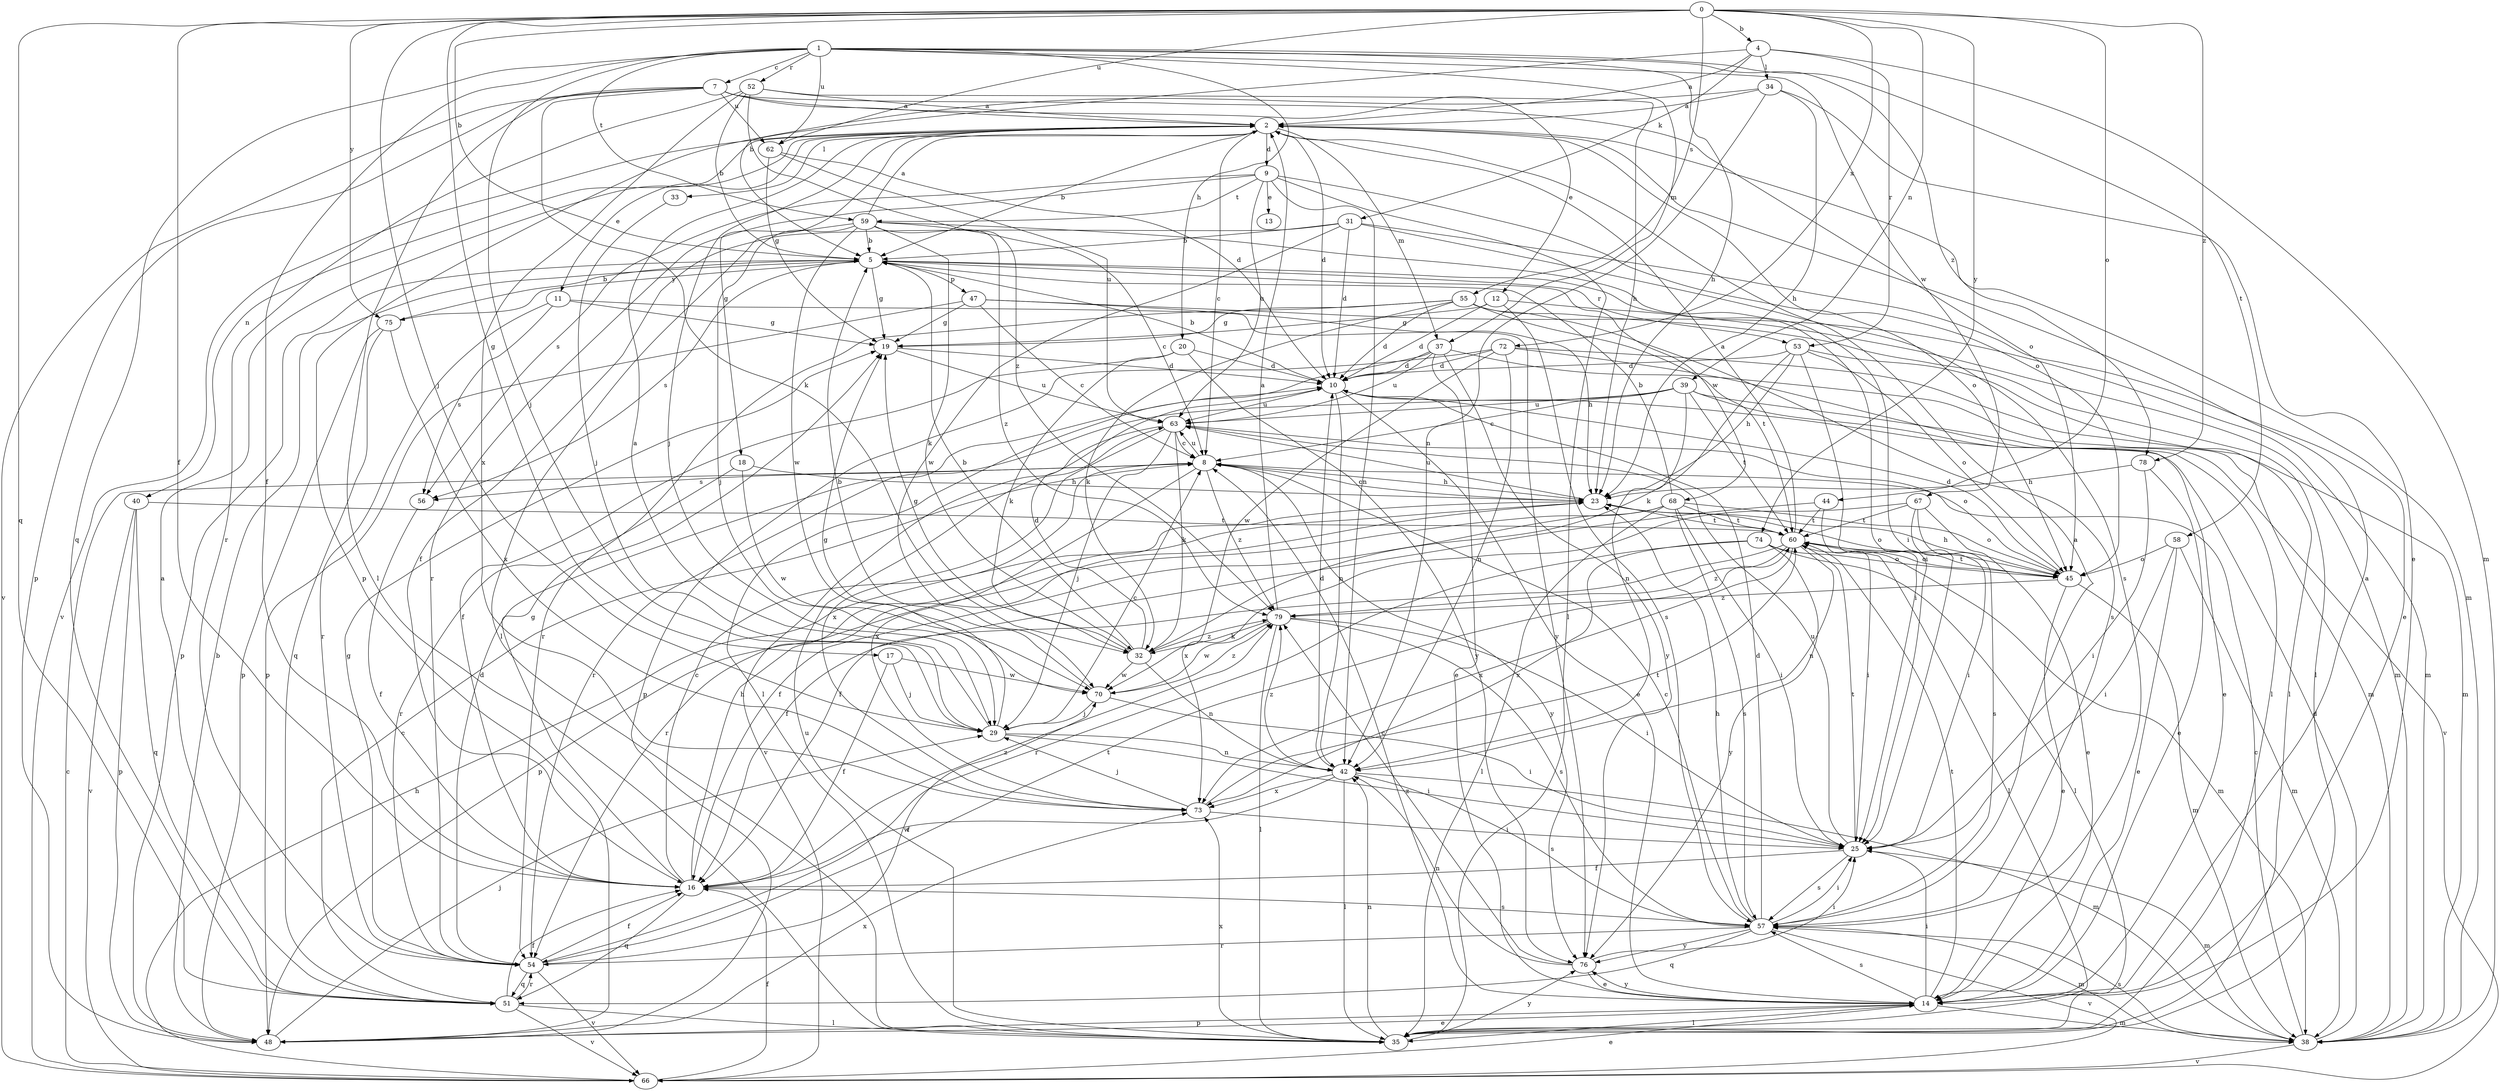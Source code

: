 strict digraph  {
0;
1;
2;
4;
5;
7;
8;
9;
10;
11;
12;
13;
14;
16;
17;
18;
19;
20;
23;
25;
29;
31;
32;
33;
34;
35;
37;
38;
39;
40;
42;
44;
45;
47;
48;
51;
52;
53;
54;
55;
56;
57;
58;
59;
60;
62;
63;
66;
67;
68;
70;
72;
73;
74;
75;
76;
78;
79;
0 -> 4  [label=b];
0 -> 5  [label=b];
0 -> 16  [label=f];
0 -> 17  [label=g];
0 -> 29  [label=j];
0 -> 39  [label=n];
0 -> 44  [label=o];
0 -> 51  [label=q];
0 -> 55  [label=s];
0 -> 62  [label=u];
0 -> 72  [label=x];
0 -> 74  [label=y];
0 -> 75  [label=y];
0 -> 78  [label=z];
1 -> 7  [label=c];
1 -> 16  [label=f];
1 -> 20  [label=h];
1 -> 23  [label=h];
1 -> 29  [label=j];
1 -> 37  [label=m];
1 -> 51  [label=q];
1 -> 52  [label=r];
1 -> 58  [label=t];
1 -> 59  [label=t];
1 -> 62  [label=u];
1 -> 67  [label=w];
1 -> 78  [label=z];
2 -> 5  [label=b];
2 -> 8  [label=c];
2 -> 9  [label=d];
2 -> 10  [label=d];
2 -> 11  [label=e];
2 -> 18  [label=g];
2 -> 29  [label=j];
2 -> 33  [label=l];
2 -> 37  [label=m];
2 -> 38  [label=m];
2 -> 40  [label=n];
2 -> 45  [label=o];
2 -> 66  [label=v];
4 -> 2  [label=a];
4 -> 5  [label=b];
4 -> 31  [label=k];
4 -> 34  [label=l];
4 -> 38  [label=m];
4 -> 53  [label=r];
5 -> 19  [label=g];
5 -> 25  [label=i];
5 -> 47  [label=p];
5 -> 48  [label=p];
5 -> 53  [label=r];
5 -> 56  [label=s];
5 -> 68  [label=w];
5 -> 75  [label=y];
7 -> 2  [label=a];
7 -> 12  [label=e];
7 -> 32  [label=k];
7 -> 35  [label=l];
7 -> 45  [label=o];
7 -> 48  [label=p];
7 -> 62  [label=u];
7 -> 66  [label=v];
8 -> 23  [label=h];
8 -> 56  [label=s];
8 -> 63  [label=u];
8 -> 73  [label=x];
8 -> 76  [label=y];
8 -> 79  [label=z];
9 -> 13  [label=e];
9 -> 35  [label=l];
9 -> 42  [label=n];
9 -> 45  [label=o];
9 -> 54  [label=r];
9 -> 56  [label=s];
9 -> 59  [label=t];
9 -> 63  [label=u];
10 -> 5  [label=b];
10 -> 14  [label=e];
10 -> 42  [label=n];
10 -> 63  [label=u];
11 -> 19  [label=g];
11 -> 54  [label=r];
11 -> 56  [label=s];
11 -> 76  [label=y];
12 -> 10  [label=d];
12 -> 19  [label=g];
12 -> 38  [label=m];
12 -> 57  [label=s];
14 -> 2  [label=a];
14 -> 8  [label=c];
14 -> 25  [label=i];
14 -> 35  [label=l];
14 -> 38  [label=m];
14 -> 48  [label=p];
14 -> 57  [label=s];
14 -> 60  [label=t];
14 -> 76  [label=y];
16 -> 8  [label=c];
16 -> 19  [label=g];
16 -> 23  [label=h];
16 -> 51  [label=q];
16 -> 57  [label=s];
16 -> 79  [label=z];
17 -> 16  [label=f];
17 -> 29  [label=j];
17 -> 70  [label=w];
18 -> 23  [label=h];
18 -> 54  [label=r];
18 -> 70  [label=w];
19 -> 10  [label=d];
19 -> 63  [label=u];
20 -> 10  [label=d];
20 -> 16  [label=f];
20 -> 32  [label=k];
20 -> 76  [label=y];
23 -> 8  [label=c];
23 -> 45  [label=o];
23 -> 54  [label=r];
23 -> 60  [label=t];
23 -> 63  [label=u];
25 -> 16  [label=f];
25 -> 38  [label=m];
25 -> 57  [label=s];
25 -> 60  [label=t];
25 -> 63  [label=u];
29 -> 2  [label=a];
29 -> 8  [label=c];
29 -> 19  [label=g];
29 -> 25  [label=i];
29 -> 42  [label=n];
31 -> 5  [label=b];
31 -> 10  [label=d];
31 -> 14  [label=e];
31 -> 16  [label=f];
31 -> 57  [label=s];
31 -> 70  [label=w];
32 -> 5  [label=b];
32 -> 10  [label=d];
32 -> 19  [label=g];
32 -> 42  [label=n];
32 -> 70  [label=w];
32 -> 79  [label=z];
33 -> 29  [label=j];
34 -> 2  [label=a];
34 -> 14  [label=e];
34 -> 23  [label=h];
34 -> 42  [label=n];
34 -> 48  [label=p];
35 -> 42  [label=n];
35 -> 63  [label=u];
35 -> 73  [label=x];
35 -> 76  [label=y];
37 -> 10  [label=d];
37 -> 14  [label=e];
37 -> 35  [label=l];
37 -> 38  [label=m];
37 -> 63  [label=u];
37 -> 76  [label=y];
38 -> 8  [label=c];
38 -> 10  [label=d];
38 -> 57  [label=s];
38 -> 66  [label=v];
39 -> 8  [label=c];
39 -> 14  [label=e];
39 -> 42  [label=n];
39 -> 54  [label=r];
39 -> 60  [label=t];
39 -> 63  [label=u];
39 -> 66  [label=v];
40 -> 48  [label=p];
40 -> 51  [label=q];
40 -> 60  [label=t];
40 -> 66  [label=v];
42 -> 10  [label=d];
42 -> 16  [label=f];
42 -> 35  [label=l];
42 -> 38  [label=m];
42 -> 57  [label=s];
42 -> 73  [label=x];
42 -> 79  [label=z];
44 -> 16  [label=f];
44 -> 25  [label=i];
44 -> 60  [label=t];
45 -> 10  [label=d];
45 -> 14  [label=e];
45 -> 23  [label=h];
45 -> 38  [label=m];
45 -> 60  [label=t];
45 -> 79  [label=z];
47 -> 8  [label=c];
47 -> 19  [label=g];
47 -> 23  [label=h];
47 -> 38  [label=m];
47 -> 48  [label=p];
48 -> 5  [label=b];
48 -> 14  [label=e];
48 -> 29  [label=j];
48 -> 73  [label=x];
51 -> 2  [label=a];
51 -> 8  [label=c];
51 -> 16  [label=f];
51 -> 35  [label=l];
51 -> 54  [label=r];
51 -> 66  [label=v];
52 -> 2  [label=a];
52 -> 5  [label=b];
52 -> 23  [label=h];
52 -> 54  [label=r];
52 -> 73  [label=x];
52 -> 79  [label=z];
53 -> 10  [label=d];
53 -> 23  [label=h];
53 -> 25  [label=i];
53 -> 32  [label=k];
53 -> 35  [label=l];
53 -> 45  [label=o];
54 -> 10  [label=d];
54 -> 16  [label=f];
54 -> 19  [label=g];
54 -> 51  [label=q];
54 -> 60  [label=t];
54 -> 66  [label=v];
54 -> 70  [label=w];
55 -> 10  [label=d];
55 -> 19  [label=g];
55 -> 32  [label=k];
55 -> 35  [label=l];
55 -> 54  [label=r];
55 -> 57  [label=s];
55 -> 60  [label=t];
56 -> 16  [label=f];
57 -> 2  [label=a];
57 -> 8  [label=c];
57 -> 10  [label=d];
57 -> 23  [label=h];
57 -> 25  [label=i];
57 -> 38  [label=m];
57 -> 51  [label=q];
57 -> 54  [label=r];
57 -> 66  [label=v];
57 -> 76  [label=y];
58 -> 14  [label=e];
58 -> 25  [label=i];
58 -> 38  [label=m];
58 -> 45  [label=o];
59 -> 2  [label=a];
59 -> 5  [label=b];
59 -> 8  [label=c];
59 -> 25  [label=i];
59 -> 29  [label=j];
59 -> 32  [label=k];
59 -> 35  [label=l];
59 -> 70  [label=w];
59 -> 79  [label=z];
60 -> 2  [label=a];
60 -> 16  [label=f];
60 -> 35  [label=l];
60 -> 38  [label=m];
60 -> 42  [label=n];
60 -> 45  [label=o];
60 -> 73  [label=x];
60 -> 79  [label=z];
62 -> 10  [label=d];
62 -> 19  [label=g];
62 -> 63  [label=u];
63 -> 8  [label=c];
63 -> 29  [label=j];
63 -> 32  [label=k];
63 -> 45  [label=o];
63 -> 66  [label=v];
63 -> 73  [label=x];
66 -> 8  [label=c];
66 -> 14  [label=e];
66 -> 16  [label=f];
66 -> 23  [label=h];
67 -> 14  [label=e];
67 -> 25  [label=i];
67 -> 57  [label=s];
67 -> 60  [label=t];
67 -> 73  [label=x];
68 -> 5  [label=b];
68 -> 16  [label=f];
68 -> 25  [label=i];
68 -> 35  [label=l];
68 -> 45  [label=o];
68 -> 48  [label=p];
68 -> 57  [label=s];
68 -> 60  [label=t];
70 -> 5  [label=b];
70 -> 25  [label=i];
70 -> 29  [label=j];
70 -> 79  [label=z];
72 -> 10  [label=d];
72 -> 35  [label=l];
72 -> 38  [label=m];
72 -> 42  [label=n];
72 -> 48  [label=p];
72 -> 70  [label=w];
73 -> 25  [label=i];
73 -> 29  [label=j];
73 -> 60  [label=t];
74 -> 35  [label=l];
74 -> 45  [label=o];
74 -> 54  [label=r];
74 -> 73  [label=x];
74 -> 76  [label=y];
75 -> 5  [label=b];
75 -> 48  [label=p];
75 -> 51  [label=q];
75 -> 73  [label=x];
76 -> 14  [label=e];
76 -> 25  [label=i];
76 -> 42  [label=n];
76 -> 79  [label=z];
78 -> 14  [label=e];
78 -> 23  [label=h];
78 -> 25  [label=i];
79 -> 2  [label=a];
79 -> 25  [label=i];
79 -> 32  [label=k];
79 -> 35  [label=l];
79 -> 57  [label=s];
79 -> 70  [label=w];
}
